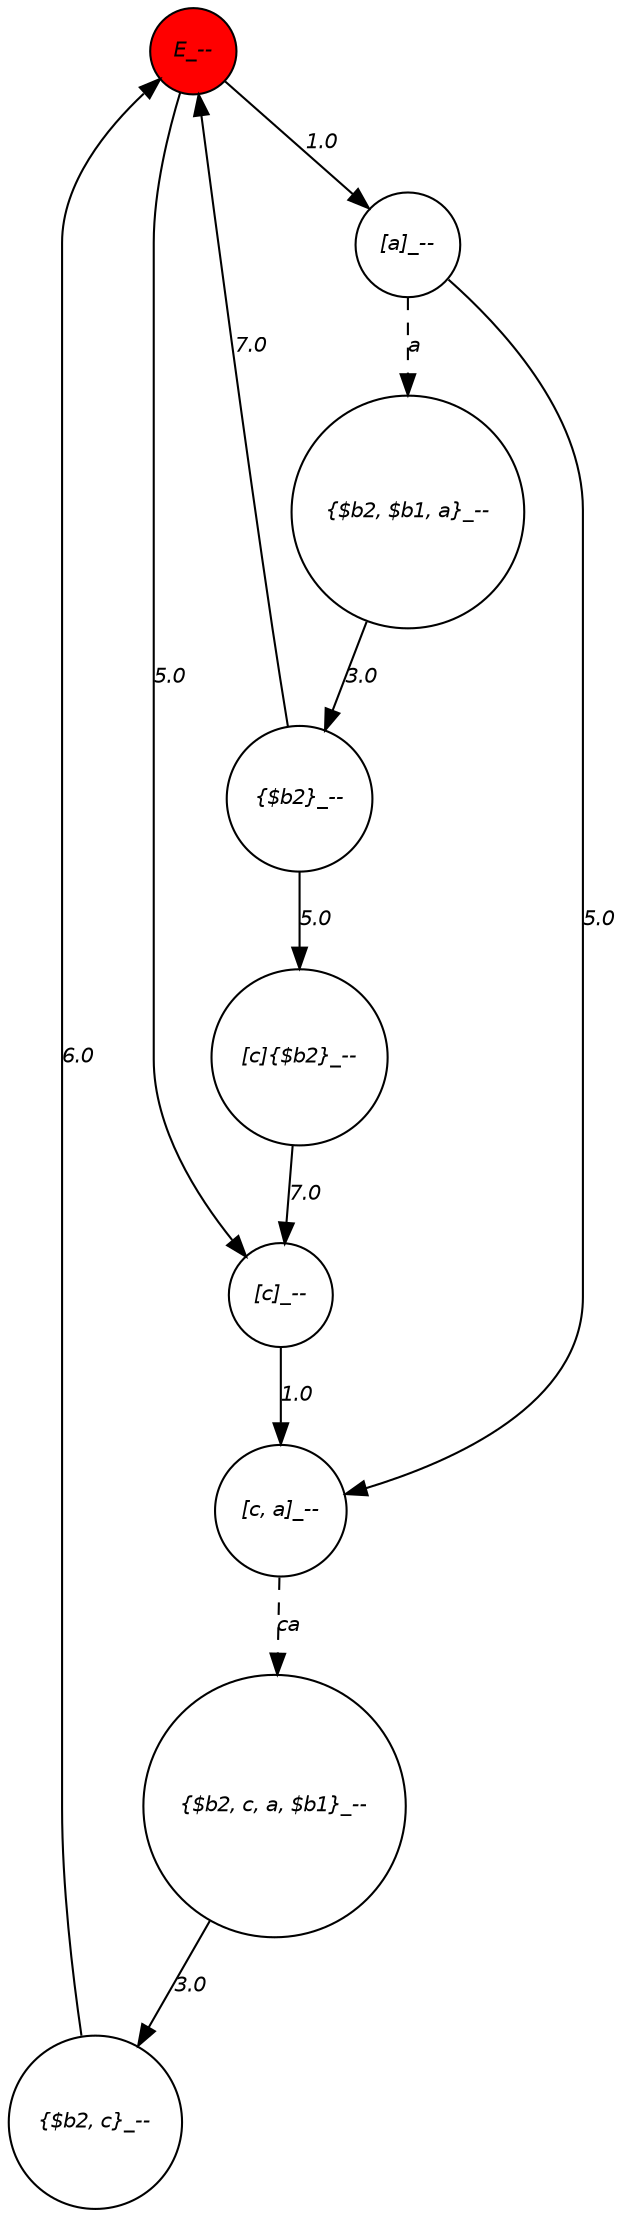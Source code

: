 digraph "imc" { 
graph [	fontname = "Helvetica-Oblique", fontsize = 10]; 
edge [	fontname = "Helvetica-Oblique", fontsize = 10]; 
node [	shape=circle, fontname = "Helvetica-Oblique", fontsize = 10] ; 
"E_--" [shape=circle, style=filled, fillcolor=green] ; 
"E_--" [shape=circle, style=filled, fillcolor=red] ; 
"[a]_--" -> "[c, a]_--" [label = "5.0"] ; 
"E_--" -> "[c]_--" [label = "5.0"] ; 
"{$b2, $b1, a}_--" -> "{$b2}_--" [label = "3.0"] ; 
"[c]{$b2}_--" -> "[c]_--" [label = "7.0"] ; 
"{$b2, c}_--" -> "E_--" [label = "6.0"] ; 
"[c]_--" -> "[c, a]_--" [label = "1.0"] ; 
"[c, a]_--" -> "{$b2, c, a, $b1}_--" [label = "ca" style=dashed] ; 
"{$b2}_--" -> "[c]{$b2}_--" [label = "5.0"] ; 
"E_--" -> "[a]_--" [label = "1.0"] ; 
"[a]_--" -> "{$b2, $b1, a}_--" [label = "a" style=dashed] ; 
"{$b2, c, a, $b1}_--" -> "{$b2, c}_--" [label = "3.0"] ; 
"{$b2}_--" -> "E_--" [label = "7.0"] ; 
}